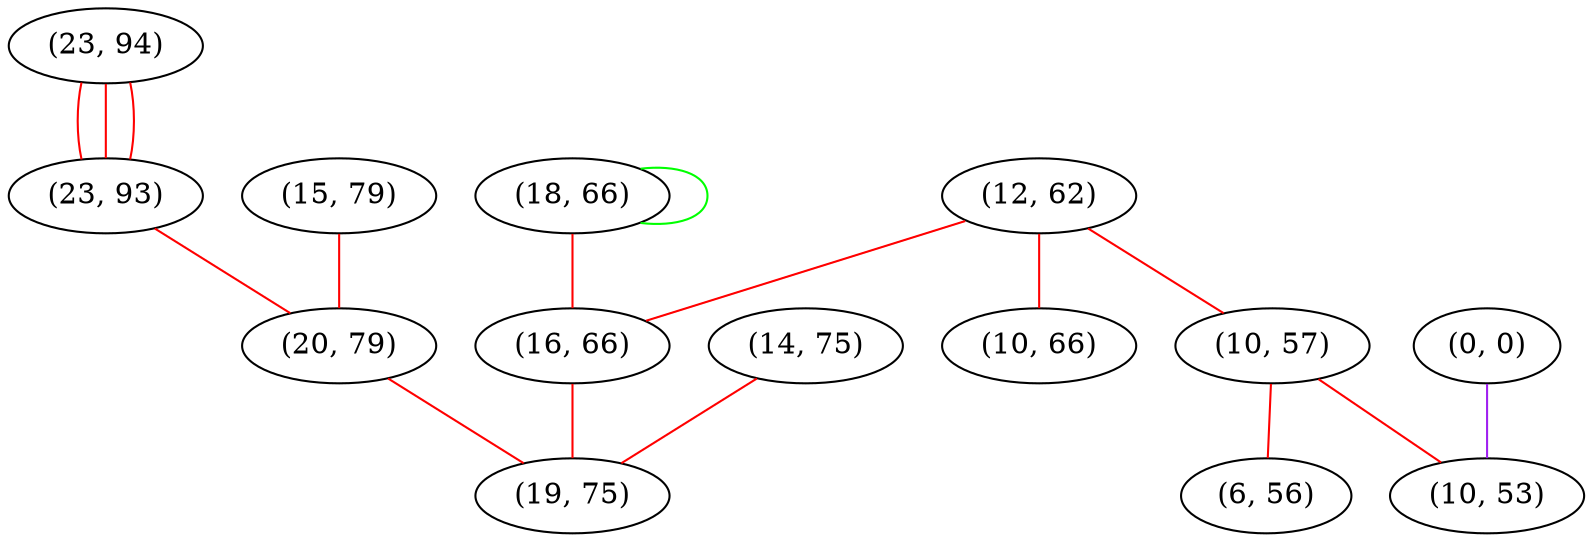 graph "" {
"(14, 75)";
"(23, 94)";
"(0, 0)";
"(12, 62)";
"(18, 66)";
"(23, 93)";
"(16, 66)";
"(10, 57)";
"(15, 79)";
"(10, 53)";
"(6, 56)";
"(20, 79)";
"(19, 75)";
"(10, 66)";
"(14, 75)" -- "(19, 75)"  [color=red, key=0, weight=1];
"(23, 94)" -- "(23, 93)"  [color=red, key=0, weight=1];
"(23, 94)" -- "(23, 93)"  [color=red, key=1, weight=1];
"(23, 94)" -- "(23, 93)"  [color=red, key=2, weight=1];
"(0, 0)" -- "(10, 53)"  [color=purple, key=0, weight=4];
"(12, 62)" -- "(16, 66)"  [color=red, key=0, weight=1];
"(12, 62)" -- "(10, 57)"  [color=red, key=0, weight=1];
"(12, 62)" -- "(10, 66)"  [color=red, key=0, weight=1];
"(18, 66)" -- "(16, 66)"  [color=red, key=0, weight=1];
"(18, 66)" -- "(18, 66)"  [color=green, key=0, weight=2];
"(23, 93)" -- "(20, 79)"  [color=red, key=0, weight=1];
"(16, 66)" -- "(19, 75)"  [color=red, key=0, weight=1];
"(10, 57)" -- "(10, 53)"  [color=red, key=0, weight=1];
"(10, 57)" -- "(6, 56)"  [color=red, key=0, weight=1];
"(15, 79)" -- "(20, 79)"  [color=red, key=0, weight=1];
"(20, 79)" -- "(19, 75)"  [color=red, key=0, weight=1];
}
